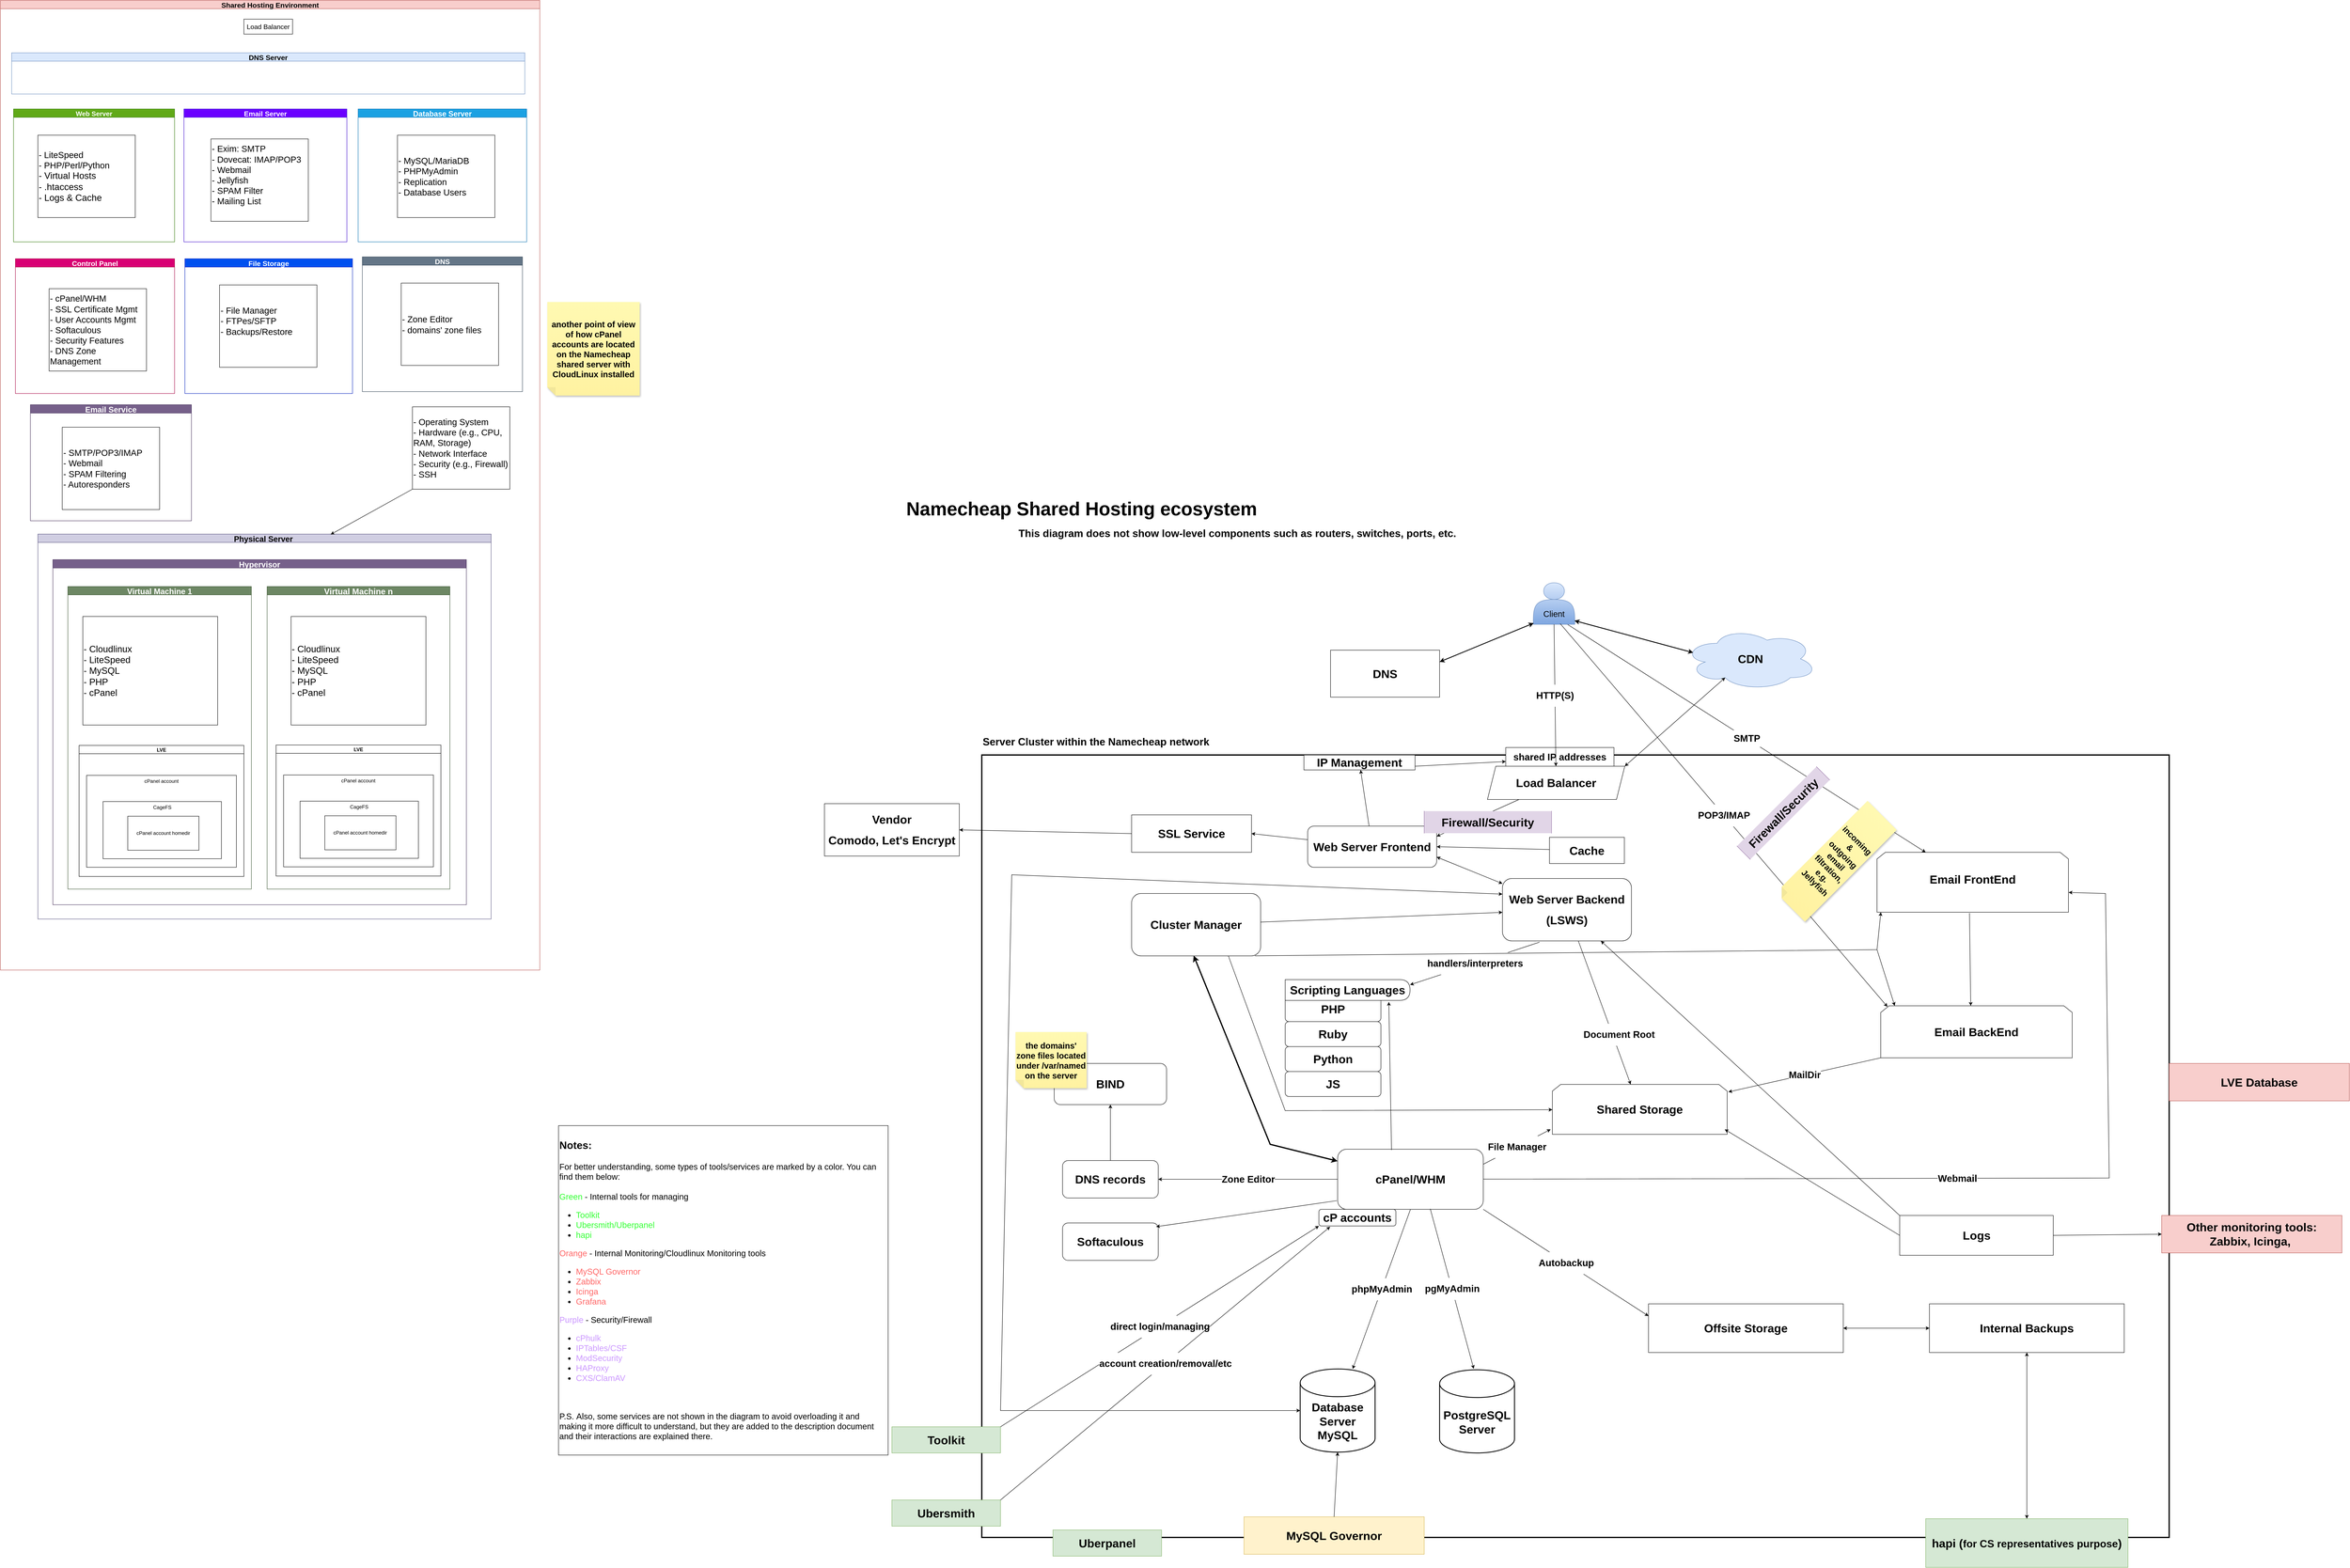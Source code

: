 <mxfile version="24.0.2" type="github">
  <diagram name="Сторінка-1" id="JBVzFRQ2h01Lmt6hYBio">
    <mxGraphModel dx="8737" dy="5428" grid="1" gridSize="9" guides="1" tooltips="1" connect="1" arrows="1" fold="1" page="1" pageScale="1" pageWidth="4681" pageHeight="3300" math="0" shadow="0">
      <root>
        <mxCell id="0" />
        <mxCell id="1" parent="0" />
        <mxCell id="LjlLfSioQCf3G9Kibpo--134" value="" style="rounded=0;whiteSpace=wrap;html=1;strokeWidth=3;fillColor=none;" parent="1" vertex="1">
          <mxGeometry x="1260" y="1287" width="2853" height="1881" as="geometry" />
        </mxCell>
        <mxCell id="1TN6-DLuh8O1wj-qCaVU-1" value="&lt;h3 style=&quot;font-size: 25.04px;&quot;&gt;Notes:&lt;/h3&gt;&lt;div&gt;&lt;div style=&quot;border-color: var(--border-color); font-size: 20px;&quot;&gt;For better understanding, some types of tools/services are marked by a color. You can find them below:&lt;br&gt;&lt;br&gt;&lt;/div&gt;&lt;/div&gt;&lt;div style=&quot;font-size: 20px;&quot;&gt;&lt;font style=&quot;background-color: initial;&quot; color=&quot;#33ff33&quot;&gt;Green&lt;/font&gt;&lt;span style=&quot;background-color: initial;&quot;&gt; - Internal tools for managing&lt;/span&gt;&lt;/div&gt;&lt;div style=&quot;border-color: var(--border-color); font-size: 20px;&quot;&gt;&lt;ul style=&quot;border-color: var(--border-color);&quot;&gt;&lt;li&gt;&lt;font color=&quot;#33ff33&quot;&gt;Toolkit&lt;/font&gt;&lt;/li&gt;&lt;li&gt;&lt;font color=&quot;#33ff33&quot;&gt;Ubersmith/Uberpanel&lt;/font&gt;&lt;/li&gt;&lt;li&gt;&lt;font color=&quot;#33ff33&quot;&gt;hapi&amp;nbsp; &amp;nbsp;&amp;nbsp;&lt;/font&gt;&lt;/li&gt;&lt;/ul&gt;&lt;/div&gt;&lt;div style=&quot;font-size: 20px;&quot;&gt;&lt;font color=&quot;#ff6666&quot;&gt;Orange&lt;/font&gt; - Internal Monitoring/Cloudlinux Monitoring tools&lt;/div&gt;&lt;ul style=&quot;border-color: var(--border-color); font-size: 20px;&quot;&gt;&lt;li style=&quot;border-color: var(--border-color);&quot;&gt;&lt;font color=&quot;#ff6666&quot; style=&quot;border-color: var(--border-color);&quot;&gt;MySQL Governor&lt;/font&gt;&lt;/li&gt;&lt;li style=&quot;border-color: var(--border-color);&quot;&gt;&lt;font color=&quot;#ff6666&quot; style=&quot;border-color: var(--border-color);&quot;&gt;Zabbix&lt;/font&gt;&lt;/li&gt;&lt;li style=&quot;border-color: var(--border-color);&quot;&gt;&lt;font color=&quot;#ff6666&quot; style=&quot;border-color: var(--border-color);&quot;&gt;Icinga&lt;/font&gt;&lt;/li&gt;&lt;li style=&quot;border-color: var(--border-color);&quot;&gt;&lt;font color=&quot;#ff6666&quot; style=&quot;border-color: var(--border-color);&quot;&gt;Grafana&lt;/font&gt;&lt;/li&gt;&lt;/ul&gt;&lt;div style=&quot;font-size: 20px;&quot;&gt;&lt;font color=&quot;#cc99ff&quot;&gt;Purple&lt;/font&gt; - Security/Firewall&lt;/div&gt;&lt;div style=&quot;font-size: 20px;&quot;&gt;&lt;ul style=&quot;font-size: 20px;&quot;&gt;&lt;li&gt;&lt;font color=&quot;#cc99ff&quot;&gt;cPhulk&lt;/font&gt;&lt;/li&gt;&lt;li&gt;&lt;font color=&quot;#cc99ff&quot;&gt;IPTables/CSF&lt;/font&gt;&lt;/li&gt;&lt;li&gt;&lt;font color=&quot;#cc99ff&quot;&gt;ModSecurity&lt;/font&gt;&lt;/li&gt;&lt;li&gt;&lt;font color=&quot;#cc99ff&quot;&gt;HAProxy&lt;/font&gt;&lt;/li&gt;&lt;li&gt;&lt;font color=&quot;#cc99ff&quot;&gt;CXS/ClamAV&lt;/font&gt;&lt;/li&gt;&lt;/ul&gt;&lt;div style=&quot;&quot;&gt;&lt;br&gt;&lt;/div&gt;&lt;div style=&quot;&quot;&gt;&lt;br&gt;&lt;/div&gt;&lt;div style=&quot;&quot;&gt;P.S.&amp;nbsp;&lt;span style=&quot;background-color: initial; font-size: 20px;&quot;&gt;Also, some services are not shown in the diagram to avoid overloading it and making it more difficult to understand, but they are added to the description document and their interactions are explained there.&lt;/span&gt;&lt;/div&gt;&lt;/div&gt;" style="whiteSpace=wrap;html=1;aspect=fixed;align=left;horizontal=1;verticalAlign=top;" parent="1" vertex="1">
          <mxGeometry x="243" y="2178" width="792" height="792" as="geometry" />
        </mxCell>
        <mxCell id="1TN6-DLuh8O1wj-qCaVU-2" value="&lt;h1&gt;&lt;font style=&quot;font-size: 28px;&quot;&gt;cPanel/WHM&lt;/font&gt;&lt;/h1&gt;" style="rounded=1;whiteSpace=wrap;html=1;align=center;" parent="1" vertex="1">
          <mxGeometry x="2115" y="2234.75" width="350" height="144.5" as="geometry" />
        </mxCell>
        <mxCell id="1TN6-DLuh8O1wj-qCaVU-3" value="&lt;h1&gt;&lt;font style=&quot;font-size: 28px;&quot;&gt;Softaculous&lt;/font&gt;&lt;/h1&gt;" style="rounded=1;whiteSpace=wrap;html=1;align=center;" parent="1" vertex="1">
          <mxGeometry x="1454" y="2412" width="230" height="90" as="geometry" />
        </mxCell>
        <mxCell id="1TN6-DLuh8O1wj-qCaVU-5" value="&lt;h1&gt;&lt;font style=&quot;font-size: 28px;&quot;&gt;Load Balancer&lt;/font&gt;&lt;/h1&gt;" style="shape=parallelogram;perimeter=parallelogramPerimeter;whiteSpace=wrap;html=1;fixedSize=1;" parent="1" vertex="1">
          <mxGeometry x="2475" y="1314" width="330" height="80" as="geometry" />
        </mxCell>
        <mxCell id="1TN6-DLuh8O1wj-qCaVU-7" value="&lt;h1 style=&quot;font-size: 28px;&quot;&gt;&lt;br&gt;&lt;/h1&gt;&lt;h1 style=&quot;font-size: 28px;&quot;&gt;Database Server&lt;br&gt;MySQL&lt;/h1&gt;" style="strokeWidth=2;html=1;shape=mxgraph.flowchart.database;whiteSpace=wrap;" parent="1" vertex="1">
          <mxGeometry x="2025" y="2763" width="180" height="200" as="geometry" />
        </mxCell>
        <mxCell id="1TN6-DLuh8O1wj-qCaVU-14" value="&lt;font style=&quot;font-size: 20px;&quot;&gt;&lt;br&gt;&lt;br&gt;Client&lt;/font&gt;" style="shape=actor;whiteSpace=wrap;html=1;fillColor=#dae8fc;strokeColor=#6c8ebf;gradientColor=#7ea6e0;" parent="1" vertex="1">
          <mxGeometry x="2585" y="873" width="100" height="100" as="geometry" />
        </mxCell>
        <mxCell id="1TN6-DLuh8O1wj-qCaVU-15" value="&lt;h1&gt;&lt;font style=&quot;font-size: 28px;&quot;&gt;Shared Storage&lt;/font&gt;&lt;/h1&gt;" style="shape=loopLimit;whiteSpace=wrap;html=1;" parent="1" vertex="1">
          <mxGeometry x="2631" y="2079" width="420" height="120" as="geometry" />
        </mxCell>
        <mxCell id="1TN6-DLuh8O1wj-qCaVU-16" value="&lt;h1 style=&quot;font-size: 28px;&quot;&gt;CDN&lt;/h1&gt;" style="ellipse;shape=cloud;whiteSpace=wrap;html=1;fillColor=#dae8fc;strokeColor=#6c8ebf;" parent="1" vertex="1">
          <mxGeometry x="2947" y="981" width="320" height="150" as="geometry" />
        </mxCell>
        <UserObject label="&lt;h2 style=&quot;font-size: 23px;&quot;&gt;shared IP addresses&lt;/h2&gt;" treeRoot="1" id="1TN6-DLuh8O1wj-qCaVU-17">
          <mxCell style="whiteSpace=wrap;html=1;align=center;treeFolding=1;treeMoving=1;newEdgeStyle={&quot;edgeStyle&quot;:&quot;elbowEdgeStyle&quot;,&quot;startArrow&quot;:&quot;none&quot;,&quot;endArrow&quot;:&quot;none&quot;};" parent="1" vertex="1">
            <mxGeometry x="2519" y="1269" width="260" height="45" as="geometry" />
          </mxCell>
        </UserObject>
        <mxCell id="1TN6-DLuh8O1wj-qCaVU-20" value="&lt;h1&gt;&lt;font style=&quot;font-size: 45px;&quot;&gt;Namecheap Shared Hosting ecosystem&lt;/font&gt;&lt;/h1&gt;" style="text;html=1;strokeColor=none;fillColor=none;align=center;verticalAlign=middle;whiteSpace=wrap;rounded=0;" parent="1" vertex="1">
          <mxGeometry x="990" y="630" width="1020" height="130" as="geometry" />
        </mxCell>
        <mxCell id="1TN6-DLuh8O1wj-qCaVU-21" style="edgeStyle=elbowEdgeStyle;rounded=0;orthogonalLoop=1;jettySize=auto;html=1;startArrow=none;endArrow=none;exitX=0.75;exitY=1;exitDx=0;exitDy=0;" parent="1" source="1TN6-DLuh8O1wj-qCaVU-17" target="1TN6-DLuh8O1wj-qCaVU-17" edge="1">
          <mxGeometry relative="1" as="geometry" />
        </mxCell>
        <mxCell id="1TN6-DLuh8O1wj-qCaVU-23" value="&lt;h1&gt;&lt;font style=&quot;font-size: 28px;&quot;&gt;Web Server Backend&lt;/font&gt;&lt;/h1&gt;&lt;h1&gt;&lt;font style=&quot;font-size: 28px;&quot;&gt;(LSWS)&lt;/font&gt;&lt;/h1&gt;" style="rounded=1;whiteSpace=wrap;html=1;align=center;" parent="1" vertex="1">
          <mxGeometry x="2511" y="1584" width="310" height="150" as="geometry" />
        </mxCell>
        <mxCell id="1TN6-DLuh8O1wj-qCaVU-24" value="&lt;h1&gt;&lt;span style=&quot;font-size: 28px;&quot;&gt;PHP&lt;/span&gt;&lt;/h1&gt;" style="rounded=1;whiteSpace=wrap;html=1;align=center;" parent="1" vertex="1">
          <mxGeometry x="1989" y="1868" width="230" height="60" as="geometry" />
        </mxCell>
        <mxCell id="1TN6-DLuh8O1wj-qCaVU-25" value="&lt;h1 style=&quot;font-size: 28px;&quot;&gt;Email BackEnd&lt;/h1&gt;" style="shape=loopLimit;whiteSpace=wrap;html=1;" parent="1" vertex="1">
          <mxGeometry x="3420" y="1890" width="460" height="125" as="geometry" />
        </mxCell>
        <mxCell id="1TN6-DLuh8O1wj-qCaVU-26" value="&lt;h1 style=&quot;font-size: 28px;&quot;&gt;Email FrontEnd&lt;/h1&gt;&lt;div&gt;&lt;br&gt;&lt;/div&gt;" style="shape=loopLimit;whiteSpace=wrap;html=1;" parent="1" vertex="1">
          <mxGeometry x="3411" y="1521" width="460" height="144" as="geometry" />
        </mxCell>
        <mxCell id="1TN6-DLuh8O1wj-qCaVU-41" value="&lt;h1&gt;&lt;font style=&quot;font-size: 28px;&quot;&gt;DNS records&lt;/font&gt;&lt;/h1&gt;" style="rounded=1;whiteSpace=wrap;html=1;align=center;" parent="1" vertex="1">
          <mxGeometry x="1454" y="2262" width="230" height="90" as="geometry" />
        </mxCell>
        <mxCell id="1TN6-DLuh8O1wj-qCaVU-52" value="&lt;h1&gt;&lt;font style=&quot;font-size: 28px;&quot;&gt;Scripting Languages&lt;/font&gt;&lt;/h1&gt;" style="shape=delay;whiteSpace=wrap;html=1;" parent="1" vertex="1">
          <mxGeometry x="1989" y="1827" width="300" height="50" as="geometry" />
        </mxCell>
        <mxCell id="1TN6-DLuh8O1wj-qCaVU-53" value="&lt;h1&gt;&lt;span style=&quot;font-size: 28px;&quot;&gt;Ruby&lt;/span&gt;&lt;/h1&gt;" style="rounded=1;whiteSpace=wrap;html=1;align=center;" parent="1" vertex="1">
          <mxGeometry x="1989" y="1928" width="230" height="60" as="geometry" />
        </mxCell>
        <mxCell id="1TN6-DLuh8O1wj-qCaVU-54" value="&lt;h1&gt;&lt;span style=&quot;font-size: 28px;&quot;&gt;Python&lt;/span&gt;&lt;/h1&gt;" style="rounded=1;whiteSpace=wrap;html=1;align=center;" parent="1" vertex="1">
          <mxGeometry x="1989" y="1988" width="230" height="60" as="geometry" />
        </mxCell>
        <mxCell id="1TN6-DLuh8O1wj-qCaVU-55" value="&lt;h1&gt;&lt;span style=&quot;font-size: 28px;&quot;&gt;JS&lt;/span&gt;&lt;/h1&gt;" style="rounded=1;whiteSpace=wrap;html=1;align=center;" parent="1" vertex="1">
          <mxGeometry x="1989" y="2048" width="230" height="60" as="geometry" />
        </mxCell>
        <mxCell id="1TN6-DLuh8O1wj-qCaVU-56" value="&lt;h1&gt;&lt;span style=&quot;font-size: 28px;&quot;&gt;cP accounts&lt;/span&gt;&lt;/h1&gt;" style="rounded=1;whiteSpace=wrap;html=1;align=center;" parent="1" vertex="1">
          <mxGeometry x="2070" y="2379.25" width="185" height="40" as="geometry" />
        </mxCell>
        <mxCell id="1TN6-DLuh8O1wj-qCaVU-57" value="&lt;h1 style=&quot;font-size: 28px;&quot;&gt;&lt;br&gt;&lt;/h1&gt;&lt;h1 style=&quot;font-size: 28px;&quot;&gt;PostgreSQL Server&lt;/h1&gt;" style="strokeWidth=2;html=1;shape=mxgraph.flowchart.database;whiteSpace=wrap;" parent="1" vertex="1">
          <mxGeometry x="2360" y="2765" width="180" height="200" as="geometry" />
        </mxCell>
        <mxCell id="LjlLfSioQCf3G9Kibpo--17" value="&lt;h1&gt;&lt;font style=&quot;font-size: 28px;&quot;&gt;DNS&lt;/font&gt;&lt;/h1&gt;" style="rounded=0;whiteSpace=wrap;html=1;" parent="1" vertex="1">
          <mxGeometry x="2098" y="1035" width="262" height="113" as="geometry" />
        </mxCell>
        <mxCell id="LjlLfSioQCf3G9Kibpo--19" value="" style="endArrow=classic;startArrow=classic;html=1;rounded=0;entryX=0.01;entryY=0.97;entryDx=0;entryDy=0;entryPerimeter=0;exitX=1;exitY=0.25;exitDx=0;exitDy=0;strokeWidth=2;" parent="1" source="LjlLfSioQCf3G9Kibpo--17" target="1TN6-DLuh8O1wj-qCaVU-14" edge="1">
          <mxGeometry width="50" height="50" relative="1" as="geometry">
            <mxPoint x="2889" y="1553" as="sourcePoint" />
            <mxPoint x="2939" y="1503" as="targetPoint" />
          </mxGeometry>
        </mxCell>
        <mxCell id="LjlLfSioQCf3G9Kibpo--20" value="" style="endArrow=classic;startArrow=classic;html=1;rounded=0;entryX=0.99;entryY=0.91;entryDx=0;entryDy=0;entryPerimeter=0;exitX=0.07;exitY=0.4;exitDx=0;exitDy=0;exitPerimeter=0;strokeWidth=2;" parent="1" source="1TN6-DLuh8O1wj-qCaVU-16" target="1TN6-DLuh8O1wj-qCaVU-14" edge="1">
          <mxGeometry width="50" height="50" relative="1" as="geometry">
            <mxPoint x="2889" y="1553" as="sourcePoint" />
            <mxPoint x="2939" y="1503" as="targetPoint" />
          </mxGeometry>
        </mxCell>
        <mxCell id="LjlLfSioQCf3G9Kibpo--22" value="" style="endArrow=classic;startArrow=classic;html=1;rounded=0;exitX=1;exitY=0;exitDx=0;exitDy=0;entryX=0.31;entryY=0.8;entryDx=0;entryDy=0;entryPerimeter=0;" parent="1" source="1TN6-DLuh8O1wj-qCaVU-5" target="1TN6-DLuh8O1wj-qCaVU-16" edge="1">
          <mxGeometry width="50" height="50" relative="1" as="geometry">
            <mxPoint x="2889" y="1553" as="sourcePoint" />
            <mxPoint x="2939" y="1503" as="targetPoint" />
          </mxGeometry>
        </mxCell>
        <mxCell id="LjlLfSioQCf3G9Kibpo--23" value="&lt;h2&gt;&lt;font style=&quot;font-size: 25px;&quot;&gt;This diagram does not show low-level components such as routers, switches, ports, etc.&lt;/font&gt;&lt;/h2&gt;" style="text;html=1;strokeColor=none;fillColor=none;align=center;verticalAlign=middle;whiteSpace=wrap;rounded=0;" parent="1" vertex="1">
          <mxGeometry x="1336" y="738" width="1076" height="30" as="geometry" />
        </mxCell>
        <mxCell id="LjlLfSioQCf3G9Kibpo--24" value="&lt;h1&gt;&lt;font style=&quot;font-size: 28px;&quot;&gt;Offsite Storage&lt;/font&gt;&lt;/h1&gt;" style="rounded=0;whiteSpace=wrap;html=1;" parent="1" vertex="1">
          <mxGeometry x="2862" y="2606.5" width="468" height="117" as="geometry" />
        </mxCell>
        <mxCell id="LjlLfSioQCf3G9Kibpo--28" value="" style="endArrow=classic;html=1;rounded=0;exitX=0.5;exitY=1;exitDx=0;exitDy=0;" parent="1" source="1TN6-DLuh8O1wj-qCaVU-2" target="1TN6-DLuh8O1wj-qCaVU-7" edge="1">
          <mxGeometry relative="1" as="geometry">
            <mxPoint x="2385" y="2313" as="sourcePoint" />
            <mxPoint x="2485" y="2313" as="targetPoint" />
          </mxGeometry>
        </mxCell>
        <mxCell id="LjlLfSioQCf3G9Kibpo--29" value="&lt;h3&gt;&lt;font style=&quot;font-size: 23px;&quot;&gt;phpMyAdmin&lt;/font&gt;&lt;/h3&gt;" style="edgeLabel;resizable=0;html=1;align=center;verticalAlign=middle;" parent="LjlLfSioQCf3G9Kibpo--28" connectable="0" vertex="1">
          <mxGeometry relative="1" as="geometry" />
        </mxCell>
        <mxCell id="LjlLfSioQCf3G9Kibpo--35" value="" style="endArrow=classic;html=1;rounded=0;exitX=0.636;exitY=0.992;exitDx=0;exitDy=0;entryX=0.456;entryY=-0.012;entryDx=0;entryDy=0;entryPerimeter=0;exitPerimeter=0;" parent="1" source="1TN6-DLuh8O1wj-qCaVU-2" target="1TN6-DLuh8O1wj-qCaVU-57" edge="1">
          <mxGeometry relative="1" as="geometry">
            <mxPoint x="2353" y="2224" as="sourcePoint" />
            <mxPoint x="2203" y="2574" as="targetPoint" />
          </mxGeometry>
        </mxCell>
        <mxCell id="LjlLfSioQCf3G9Kibpo--36" value="&lt;h3&gt;&lt;font style=&quot;font-size: 23px;&quot;&gt;pgMyAdmin&lt;/font&gt;&lt;/h3&gt;" style="edgeLabel;resizable=0;html=1;align=center;verticalAlign=middle;" parent="LjlLfSioQCf3G9Kibpo--35" connectable="0" vertex="1">
          <mxGeometry relative="1" as="geometry" />
        </mxCell>
        <mxCell id="LjlLfSioQCf3G9Kibpo--37" value="" style="endArrow=classic;html=1;rounded=0;exitX=1;exitY=0.25;exitDx=0;exitDy=0;entryX=-0.01;entryY=0.9;entryDx=0;entryDy=0;entryPerimeter=0;" parent="1" source="1TN6-DLuh8O1wj-qCaVU-2" target="1TN6-DLuh8O1wj-qCaVU-15" edge="1">
          <mxGeometry relative="1" as="geometry">
            <mxPoint x="2401" y="2222" as="sourcePoint" />
            <mxPoint x="2440" y="2680" as="targetPoint" />
          </mxGeometry>
        </mxCell>
        <mxCell id="LjlLfSioQCf3G9Kibpo--38" value="&lt;h3&gt;&lt;font style=&quot;font-size: 23px;&quot;&gt;File Manager&lt;/font&gt;&lt;/h3&gt;" style="edgeLabel;resizable=0;html=1;align=center;verticalAlign=middle;" parent="LjlLfSioQCf3G9Kibpo--37" connectable="0" vertex="1">
          <mxGeometry relative="1" as="geometry" />
        </mxCell>
        <mxCell id="LjlLfSioQCf3G9Kibpo--39" value="" style="endArrow=classic;html=1;rounded=0;" parent="1" source="1TN6-DLuh8O1wj-qCaVU-23" target="1TN6-DLuh8O1wj-qCaVU-15" edge="1">
          <mxGeometry relative="1" as="geometry">
            <mxPoint x="2511" y="2214" as="sourcePoint" />
            <mxPoint x="2665" y="2438" as="targetPoint" />
            <Array as="points" />
          </mxGeometry>
        </mxCell>
        <mxCell id="LjlLfSioQCf3G9Kibpo--40" value="&lt;h3&gt;&lt;font style=&quot;font-size: 23px;&quot;&gt;Document Root&lt;/font&gt;&lt;/h3&gt;" style="edgeLabel;resizable=0;html=1;align=center;verticalAlign=middle;" parent="LjlLfSioQCf3G9Kibpo--39" connectable="0" vertex="1">
          <mxGeometry relative="1" as="geometry">
            <mxPoint x="35" y="52" as="offset" />
          </mxGeometry>
        </mxCell>
        <mxCell id="LjlLfSioQCf3G9Kibpo--41" value="" style="endArrow=classic;html=1;rounded=0;exitX=0;exitY=1;exitDx=0;exitDy=0;entryX=1.007;entryY=0.15;entryDx=0;entryDy=0;entryPerimeter=0;" parent="1" source="1TN6-DLuh8O1wj-qCaVU-25" target="1TN6-DLuh8O1wj-qCaVU-15" edge="1">
          <mxGeometry relative="1" as="geometry">
            <mxPoint x="2619" y="1782" as="sourcePoint" />
            <mxPoint x="2851" y="2389" as="targetPoint" />
          </mxGeometry>
        </mxCell>
        <mxCell id="LjlLfSioQCf3G9Kibpo--42" value="&lt;h3&gt;&lt;font style=&quot;font-size: 23px;&quot;&gt;MailDir&lt;/font&gt;&lt;/h3&gt;" style="edgeLabel;resizable=0;html=1;align=center;verticalAlign=middle;" parent="LjlLfSioQCf3G9Kibpo--41" connectable="0" vertex="1">
          <mxGeometry relative="1" as="geometry" />
        </mxCell>
        <mxCell id="LjlLfSioQCf3G9Kibpo--44" value="&lt;h1&gt;&lt;span style=&quot;font-size: 28px;&quot;&gt;BIND&lt;/span&gt;&lt;/h1&gt;" style="rounded=1;whiteSpace=wrap;html=1;align=center;" parent="1" vertex="1">
          <mxGeometry x="1434" y="2028.5" width="270" height="99" as="geometry" />
        </mxCell>
        <mxCell id="LjlLfSioQCf3G9Kibpo--47" value="" style="endArrow=classic;html=1;rounded=0;exitX=0.5;exitY=1;exitDx=0;exitDy=0;" parent="1" source="1TN6-DLuh8O1wj-qCaVU-14" target="1TN6-DLuh8O1wj-qCaVU-5" edge="1">
          <mxGeometry relative="1" as="geometry">
            <mxPoint x="2667" y="1779" as="sourcePoint" />
            <mxPoint x="2855" y="2389" as="targetPoint" />
          </mxGeometry>
        </mxCell>
        <mxCell id="LjlLfSioQCf3G9Kibpo--48" value="&lt;h3&gt;&lt;font style=&quot;font-size: 23px;&quot;&gt;HTTP(S)&lt;/font&gt;&lt;/h3&gt;" style="edgeLabel;resizable=0;html=1;align=center;verticalAlign=middle;" parent="LjlLfSioQCf3G9Kibpo--47" connectable="0" vertex="1">
          <mxGeometry relative="1" as="geometry" />
        </mxCell>
        <mxCell id="LjlLfSioQCf3G9Kibpo--49" value="" style="endArrow=classic;html=1;rounded=0;exitX=0.83;exitY=1.005;exitDx=0;exitDy=0;exitPerimeter=0;" parent="1" source="1TN6-DLuh8O1wj-qCaVU-14" target="1TN6-DLuh8O1wj-qCaVU-26" edge="1">
          <mxGeometry relative="1" as="geometry">
            <mxPoint x="2644" y="982" as="sourcePoint" />
            <mxPoint x="2648" y="1323" as="targetPoint" />
          </mxGeometry>
        </mxCell>
        <mxCell id="LjlLfSioQCf3G9Kibpo--50" value="&lt;h3&gt;&lt;font style=&quot;font-size: 23px;&quot;&gt;SMTP&lt;/font&gt;&lt;/h3&gt;" style="edgeLabel;resizable=0;html=1;align=center;verticalAlign=middle;" parent="LjlLfSioQCf3G9Kibpo--49" connectable="0" vertex="1">
          <mxGeometry relative="1" as="geometry" />
        </mxCell>
        <mxCell id="LjlLfSioQCf3G9Kibpo--55" value="" style="endArrow=classic;html=1;rounded=0;exitX=0.65;exitY=0.984;exitDx=0;exitDy=0;entryX=0.035;entryY=0.018;entryDx=0;entryDy=0;entryPerimeter=0;exitPerimeter=0;" parent="1" source="1TN6-DLuh8O1wj-qCaVU-14" target="1TN6-DLuh8O1wj-qCaVU-25" edge="1">
          <mxGeometry relative="1" as="geometry">
            <mxPoint x="2653" y="991" as="sourcePoint" />
            <mxPoint x="3510" y="1512" as="targetPoint" />
          </mxGeometry>
        </mxCell>
        <mxCell id="LjlLfSioQCf3G9Kibpo--56" value="&lt;h3&gt;&lt;font style=&quot;font-size: 23px;&quot;&gt;POP3/IMAP&lt;/font&gt;&lt;/h3&gt;" style="edgeLabel;resizable=0;html=1;align=center;verticalAlign=middle;" parent="LjlLfSioQCf3G9Kibpo--55" connectable="0" vertex="1">
          <mxGeometry relative="1" as="geometry" />
        </mxCell>
        <mxCell id="LjlLfSioQCf3G9Kibpo--59" value="" style="endArrow=classic;html=1;rounded=0;entryX=1;entryY=0.25;entryDx=0;entryDy=0;exitX=0.287;exitY=1.02;exitDx=0;exitDy=0;exitPerimeter=0;" parent="1" source="1TN6-DLuh8O1wj-qCaVU-23" target="1TN6-DLuh8O1wj-qCaVU-52" edge="1">
          <mxGeometry relative="1" as="geometry">
            <mxPoint x="1908" y="2232" as="sourcePoint" />
            <mxPoint x="2212" y="2583" as="targetPoint" />
          </mxGeometry>
        </mxCell>
        <mxCell id="LjlLfSioQCf3G9Kibpo--60" value="&lt;h3&gt;&lt;font style=&quot;font-size: 23px;&quot;&gt;handlers/interpreters&lt;/font&gt;&lt;/h3&gt;" style="edgeLabel;resizable=0;html=1;align=center;verticalAlign=middle;" parent="LjlLfSioQCf3G9Kibpo--59" connectable="0" vertex="1">
          <mxGeometry relative="1" as="geometry" />
        </mxCell>
        <mxCell id="LjlLfSioQCf3G9Kibpo--62" value="&lt;h1&gt;&lt;font style=&quot;font-size: 28px;&quot;&gt;Internal Backups&lt;/font&gt;&lt;/h1&gt;" style="rounded=0;whiteSpace=wrap;html=1;" parent="1" vertex="1">
          <mxGeometry x="3537" y="2606.5" width="468" height="117" as="geometry" />
        </mxCell>
        <mxCell id="LjlLfSioQCf3G9Kibpo--63" value="" style="endArrow=classic;html=1;rounded=0;entryX=0;entryY=0.25;entryDx=0;entryDy=0;exitX=1;exitY=1;exitDx=0;exitDy=0;" parent="1" source="1TN6-DLuh8O1wj-qCaVU-2" target="LjlLfSioQCf3G9Kibpo--24" edge="1">
          <mxGeometry relative="1" as="geometry">
            <mxPoint x="2401" y="2222" as="sourcePoint" />
            <mxPoint x="2440" y="2680" as="targetPoint" />
          </mxGeometry>
        </mxCell>
        <mxCell id="LjlLfSioQCf3G9Kibpo--64" value="&lt;h3&gt;&lt;font style=&quot;font-size: 23px;&quot;&gt;Autobackup&lt;/font&gt;&lt;/h3&gt;" style="edgeLabel;resizable=0;html=1;align=center;verticalAlign=middle;" parent="LjlLfSioQCf3G9Kibpo--63" connectable="0" vertex="1">
          <mxGeometry relative="1" as="geometry" />
        </mxCell>
        <mxCell id="LjlLfSioQCf3G9Kibpo--65" value="" style="endArrow=classic;startArrow=classic;html=1;rounded=0;entryX=0;entryY=0.5;entryDx=0;entryDy=0;exitX=1;exitY=0.5;exitDx=0;exitDy=0;" parent="1" source="LjlLfSioQCf3G9Kibpo--24" target="LjlLfSioQCf3G9Kibpo--62" edge="1">
          <mxGeometry width="50" height="50" relative="1" as="geometry">
            <mxPoint x="2871" y="2174" as="sourcePoint" />
            <mxPoint x="2921" y="2124" as="targetPoint" />
          </mxGeometry>
        </mxCell>
        <mxCell id="LjlLfSioQCf3G9Kibpo--67" value="&lt;h1&gt;&lt;font style=&quot;font-size: 28px;&quot;&gt;hapi (&lt;/font&gt;&lt;font style=&quot;font-size: 25px;&quot;&gt;for CS representatives purpose&lt;/font&gt;&lt;font style=&quot;font-size: 28px;&quot;&gt;)&lt;/font&gt;&lt;/h1&gt;" style="rounded=0;whiteSpace=wrap;html=1;fillColor=#d5e8d4;strokeColor=#82b366;" parent="1" vertex="1">
          <mxGeometry x="3528" y="3123" width="486" height="117" as="geometry" />
        </mxCell>
        <mxCell id="LjlLfSioQCf3G9Kibpo--68" value="" style="endArrow=classic;html=1;rounded=0;exitX=-0.006;exitY=0.856;exitDx=0;exitDy=0;entryX=0.978;entryY=0.1;entryDx=0;entryDy=0;exitPerimeter=0;entryPerimeter=0;" parent="1" source="1TN6-DLuh8O1wj-qCaVU-2" target="1TN6-DLuh8O1wj-qCaVU-3" edge="1">
          <mxGeometry width="50" height="50" relative="1" as="geometry">
            <mxPoint x="2511" y="2291" as="sourcePoint" />
            <mxPoint x="2561" y="2241" as="targetPoint" />
          </mxGeometry>
        </mxCell>
        <mxCell id="LjlLfSioQCf3G9Kibpo--70" value="" style="endArrow=classic;startArrow=classic;html=1;rounded=0;strokeWidth=3;entryX=0.481;entryY=0.995;entryDx=0;entryDy=0;entryPerimeter=0;" parent="1" source="1TN6-DLuh8O1wj-qCaVU-2" target="LjlLfSioQCf3G9Kibpo--152" edge="1">
          <mxGeometry width="50" height="50" relative="1" as="geometry">
            <mxPoint x="2196" y="2273" as="sourcePoint" />
            <mxPoint x="1800" y="1800" as="targetPoint" />
            <Array as="points">
              <mxPoint x="1953" y="2223" />
            </Array>
          </mxGeometry>
        </mxCell>
        <mxCell id="LjlLfSioQCf3G9Kibpo--71" value="" style="endArrow=classic;html=1;rounded=0;" parent="1" source="LjlLfSioQCf3G9Kibpo--152" target="1TN6-DLuh8O1wj-qCaVU-23" edge="1">
          <mxGeometry width="50" height="50" relative="1" as="geometry">
            <mxPoint x="1938.665" y="1718.25" as="sourcePoint" />
            <mxPoint x="2502" y="1701" as="targetPoint" />
          </mxGeometry>
        </mxCell>
        <mxCell id="LjlLfSioQCf3G9Kibpo--74" value="" style="endArrow=classic;html=1;rounded=0;exitX=0.75;exitY=1;exitDx=0;exitDy=0;" parent="1" source="LjlLfSioQCf3G9Kibpo--152" target="1TN6-DLuh8O1wj-qCaVU-15" edge="1">
          <mxGeometry width="50" height="50" relative="1" as="geometry">
            <mxPoint x="1878" y="1790" as="sourcePoint" />
            <mxPoint x="2255" y="2052" as="targetPoint" />
            <Array as="points">
              <mxPoint x="1989" y="2142" />
            </Array>
          </mxGeometry>
        </mxCell>
        <mxCell id="LjlLfSioQCf3G9Kibpo--75" value="" style="endArrow=classic;html=1;rounded=0;exitX=0.956;exitY=0.999;exitDx=0;exitDy=0;entryX=0.02;entryY=1;entryDx=0;entryDy=0;entryPerimeter=0;exitPerimeter=0;" parent="1" source="LjlLfSioQCf3G9Kibpo--152" target="1TN6-DLuh8O1wj-qCaVU-26" edge="1">
          <mxGeometry width="50" height="50" relative="1" as="geometry">
            <mxPoint x="1905.724" y="1763.821" as="sourcePoint" />
            <mxPoint x="3420" y="1656" as="targetPoint" />
            <Array as="points">
              <mxPoint x="3411" y="1755" />
            </Array>
          </mxGeometry>
        </mxCell>
        <mxCell id="LjlLfSioQCf3G9Kibpo--76" value="" style="endArrow=classic;startArrow=classic;html=1;rounded=0;exitX=0.5;exitY=0;exitDx=0;exitDy=0;" parent="1" source="LjlLfSioQCf3G9Kibpo--67" target="LjlLfSioQCf3G9Kibpo--62" edge="1">
          <mxGeometry width="50" height="50" relative="1" as="geometry">
            <mxPoint x="3339" y="2674" as="sourcePoint" />
            <mxPoint x="3546" y="2674" as="targetPoint" />
          </mxGeometry>
        </mxCell>
        <mxCell id="LjlLfSioQCf3G9Kibpo--77" value="&lt;h1&gt;&lt;font style=&quot;font-size: 28px;&quot;&gt;MySQL Governor&lt;/font&gt;&lt;/h1&gt;" style="rounded=0;whiteSpace=wrap;html=1;fillColor=#fff2cc;strokeColor=#d6b656;" parent="1" vertex="1">
          <mxGeometry x="1890" y="3118.5" width="433" height="90" as="geometry" />
        </mxCell>
        <mxCell id="LjlLfSioQCf3G9Kibpo--79" value="" style="endArrow=classic;html=1;rounded=0;exitX=0.37;exitY=0.012;exitDx=0;exitDy=0;entryX=0.83;entryY=1.073;entryDx=0;entryDy=0;entryPerimeter=0;exitPerimeter=0;" parent="1" source="1TN6-DLuh8O1wj-qCaVU-2" target="1TN6-DLuh8O1wj-qCaVU-52" edge="1">
          <mxGeometry width="50" height="50" relative="1" as="geometry">
            <mxPoint x="2691" y="2147" as="sourcePoint" />
            <mxPoint x="2529" y="2097" as="targetPoint" />
          </mxGeometry>
        </mxCell>
        <mxCell id="LjlLfSioQCf3G9Kibpo--82" value="" style="endArrow=classic;html=1;rounded=0;entryX=1.001;entryY=0.67;entryDx=0;entryDy=0;entryPerimeter=0;" parent="1" source="1TN6-DLuh8O1wj-qCaVU-2" target="1TN6-DLuh8O1wj-qCaVU-26" edge="1">
          <mxGeometry relative="1" as="geometry">
            <mxPoint x="2474" y="2316" as="sourcePoint" />
            <mxPoint x="3942" y="1629" as="targetPoint" />
            <Array as="points">
              <mxPoint x="3969" y="2304" />
              <mxPoint x="3960" y="1620" />
            </Array>
          </mxGeometry>
        </mxCell>
        <mxCell id="LjlLfSioQCf3G9Kibpo--83" value="&lt;h3&gt;&lt;font style=&quot;font-size: 23px;&quot;&gt;Webmail&lt;/font&gt;&lt;/h3&gt;" style="edgeLabel;resizable=0;html=1;align=center;verticalAlign=middle;" parent="LjlLfSioQCf3G9Kibpo--82" connectable="0" vertex="1">
          <mxGeometry relative="1" as="geometry" />
        </mxCell>
        <mxCell id="LjlLfSioQCf3G9Kibpo--84" value="&lt;h1&gt;&lt;font style=&quot;font-size: 28px;&quot;&gt;LVE Database&lt;/font&gt;&lt;/h1&gt;" style="rounded=0;whiteSpace=wrap;html=1;fillColor=#f8cecc;strokeColor=#b85450;" parent="1" vertex="1">
          <mxGeometry x="4113" y="2028.5" width="433" height="90" as="geometry" />
        </mxCell>
        <mxCell id="LjlLfSioQCf3G9Kibpo--93" value="" style="endArrow=classic;html=1;rounded=0;entryX=1;entryY=0.25;entryDx=0;entryDy=0;" parent="1" source="1TN6-DLuh8O1wj-qCaVU-5" target="LjlLfSioQCf3G9Kibpo--218" edge="1">
          <mxGeometry width="50" height="50" relative="1" as="geometry">
            <mxPoint x="2790" y="1751" as="sourcePoint" />
            <mxPoint x="2840" y="1701" as="targetPoint" />
          </mxGeometry>
        </mxCell>
        <mxCell id="LjlLfSioQCf3G9Kibpo--104" value="" style="endArrow=classic;html=1;rounded=0;" parent="1" source="1TN6-DLuh8O1wj-qCaVU-41" target="LjlLfSioQCf3G9Kibpo--44" edge="1">
          <mxGeometry width="50" height="50" relative="1" as="geometry">
            <mxPoint x="1800" y="2354" as="sourcePoint" />
            <mxPoint x="1850" y="2304" as="targetPoint" />
          </mxGeometry>
        </mxCell>
        <mxCell id="LjlLfSioQCf3G9Kibpo--107" value="&lt;h1&gt;&lt;span style=&quot;font-size: 28px;&quot;&gt;Toolkit&lt;/span&gt;&lt;/h1&gt;" style="rounded=0;whiteSpace=wrap;html=1;fillColor=#d5e8d4;strokeColor=#82b366;" parent="1" vertex="1">
          <mxGeometry x="1044" y="2902" width="261" height="63" as="geometry" />
        </mxCell>
        <mxCell id="LjlLfSioQCf3G9Kibpo--108" value="" style="endArrow=classic;html=1;rounded=0;exitX=1;exitY=0;exitDx=0;exitDy=0;entryX=0;entryY=1;entryDx=0;entryDy=0;" parent="1" source="LjlLfSioQCf3G9Kibpo--107" target="1TN6-DLuh8O1wj-qCaVU-56" edge="1">
          <mxGeometry relative="1" as="geometry">
            <mxPoint x="2299" y="2388" as="sourcePoint" />
            <mxPoint x="2160" y="2772" as="targetPoint" />
          </mxGeometry>
        </mxCell>
        <mxCell id="LjlLfSioQCf3G9Kibpo--109" value="&lt;h3&gt;&lt;font style=&quot;font-size: 23px;&quot;&gt;direct login/managing&lt;/font&gt;&lt;/h3&gt;" style="edgeLabel;resizable=0;html=1;align=center;verticalAlign=middle;" parent="LjlLfSioQCf3G9Kibpo--108" connectable="0" vertex="1">
          <mxGeometry relative="1" as="geometry" />
        </mxCell>
        <mxCell id="LjlLfSioQCf3G9Kibpo--110" value="&lt;h1&gt;&lt;span style=&quot;font-size: 28px;&quot;&gt;Ubersmith&lt;/span&gt;&lt;/h1&gt;" style="rounded=0;whiteSpace=wrap;html=1;fillColor=#d5e8d4;strokeColor=#82b366;" parent="1" vertex="1">
          <mxGeometry x="1044" y="3078" width="261" height="63" as="geometry" />
        </mxCell>
        <mxCell id="LjlLfSioQCf3G9Kibpo--111" value="" style="endArrow=classic;html=1;rounded=0;exitX=1;exitY=0;exitDx=0;exitDy=0;entryX=0.146;entryY=1.044;entryDx=0;entryDy=0;entryPerimeter=0;" parent="1" source="LjlLfSioQCf3G9Kibpo--110" target="1TN6-DLuh8O1wj-qCaVU-56" edge="1">
          <mxGeometry relative="1" as="geometry">
            <mxPoint x="1251" y="2911" as="sourcePoint" />
            <mxPoint x="2079" y="2428" as="targetPoint" />
          </mxGeometry>
        </mxCell>
        <mxCell id="LjlLfSioQCf3G9Kibpo--112" value="&lt;h3&gt;&lt;font style=&quot;font-size: 23px;&quot;&gt;account creation/removal/etc&lt;/font&gt;&lt;/h3&gt;" style="edgeLabel;resizable=0;html=1;align=center;verticalAlign=middle;" parent="LjlLfSioQCf3G9Kibpo--111" connectable="0" vertex="1">
          <mxGeometry relative="1" as="geometry" />
        </mxCell>
        <mxCell id="LjlLfSioQCf3G9Kibpo--114" value="" style="endArrow=classic;html=1;rounded=0;exitX=0.5;exitY=0;exitDx=0;exitDy=0;entryX=0.5;entryY=1;entryDx=0;entryDy=0;entryPerimeter=0;" parent="1" source="LjlLfSioQCf3G9Kibpo--77" target="1TN6-DLuh8O1wj-qCaVU-7" edge="1">
          <mxGeometry width="50" height="50" relative="1" as="geometry">
            <mxPoint x="2268" y="2669" as="sourcePoint" />
            <mxPoint x="2318" y="2619" as="targetPoint" />
          </mxGeometry>
        </mxCell>
        <mxCell id="LjlLfSioQCf3G9Kibpo--115" value="&lt;h1&gt;&lt;font style=&quot;font-size: 28px;&quot;&gt;Other monitoring tools:&lt;br&gt;Zabbix, Icinga,&amp;nbsp;&lt;/font&gt;&lt;/h1&gt;" style="rounded=0;whiteSpace=wrap;html=1;fillColor=#f8cecc;strokeColor=#b85450;" parent="1" vertex="1">
          <mxGeometry x="4095" y="2394" width="433" height="90" as="geometry" />
        </mxCell>
        <mxCell id="LjlLfSioQCf3G9Kibpo--117" value="&lt;h3 style=&quot;font-size: 20px;&quot;&gt;the domains&#39; zone files located under&amp;nbsp;/var/named on the server&lt;/h3&gt;" style="shape=note;whiteSpace=wrap;html=1;backgroundOutline=1;fontColor=#000000;darkOpacity=0.05;fillColor=#FFF9B2;strokeColor=none;fillStyle=solid;direction=west;gradientDirection=north;gradientColor=#FFF2A1;shadow=1;size=20;pointerEvents=1;" parent="1" vertex="1">
          <mxGeometry x="1341" y="1953" width="171" height="135" as="geometry" />
        </mxCell>
        <mxCell id="LjlLfSioQCf3G9Kibpo--118" value="" style="endArrow=classic;html=1;rounded=0;entryX=1;entryY=0.5;entryDx=0;entryDy=0;exitX=0;exitY=0.5;exitDx=0;exitDy=0;" parent="1" source="1TN6-DLuh8O1wj-qCaVU-2" target="1TN6-DLuh8O1wj-qCaVU-41" edge="1">
          <mxGeometry relative="1" as="geometry">
            <mxPoint x="2088" y="2304" as="sourcePoint" />
            <mxPoint x="2160" y="2772" as="targetPoint" />
          </mxGeometry>
        </mxCell>
        <mxCell id="LjlLfSioQCf3G9Kibpo--119" value="&lt;h3&gt;&lt;font style=&quot;font-size: 23px;&quot;&gt;Zone Editor&lt;/font&gt;&lt;/h3&gt;" style="edgeLabel;resizable=0;html=1;align=center;verticalAlign=middle;" parent="LjlLfSioQCf3G9Kibpo--118" connectable="0" vertex="1">
          <mxGeometry relative="1" as="geometry" />
        </mxCell>
        <mxCell id="LjlLfSioQCf3G9Kibpo--121" value="" style="group;fontSize=20;fillColor=none;" parent="1" vertex="1" connectable="0">
          <mxGeometry x="-1008" y="756" width="1089" height="925.36" as="geometry" />
        </mxCell>
        <mxCell id="1TN6-DLuh8O1wj-qCaVU-10" value="Hypervisor" style="swimlane;startSize=20;horizontal=1;containerType=tree;fontSize=19;fillColor=#76608a;fontColor=#ffffff;strokeColor=#432D57;" parent="LjlLfSioQCf3G9Kibpo--121" vertex="1">
          <mxGeometry x="36" y="61.36" width="993.6" height="829.64" as="geometry" />
        </mxCell>
        <mxCell id="LjlLfSioQCf3G9Kibpo--2" value="Virtual Machine 1" style="swimlane;startSize=20;horizontal=1;containerType=tree;fontSize=19;fillColor=#6d8764;fontColor=#ffffff;strokeColor=#3A5431;" parent="1TN6-DLuh8O1wj-qCaVU-10" vertex="1">
          <mxGeometry x="36" y="64.64" width="441" height="727.36" as="geometry" />
        </mxCell>
        <mxCell id="LjlLfSioQCf3G9Kibpo--171" value="&lt;font style=&quot;font-size: 22px;&quot;&gt;- Cloudlinux&lt;br&gt;- LiteSpeed&lt;br&gt;- MySQL&lt;br&gt;- PHP&lt;br&gt;- cPanel&lt;/font&gt;" style="rounded=0;whiteSpace=wrap;html=1;align=left;" parent="LjlLfSioQCf3G9Kibpo--2" vertex="1">
          <mxGeometry x="36" y="72" width="324" height="261" as="geometry" />
        </mxCell>
        <mxCell id="LjlLfSioQCf3G9Kibpo--168" value="Virtual Machine n" style="swimlane;startSize=20;horizontal=1;containerType=tree;fontSize=20;fillColor=#6d8764;fontColor=#ffffff;strokeColor=#3A5431;" parent="1TN6-DLuh8O1wj-qCaVU-10" vertex="1">
          <mxGeometry x="514.8" y="64.64" width="439.2" height="727.36" as="geometry" />
        </mxCell>
        <mxCell id="LjlLfSioQCf3G9Kibpo--198" value="&lt;font style=&quot;font-size: 22px;&quot;&gt;- Cloudlinux&lt;br&gt;- LiteSpeed&lt;br&gt;- MySQL&lt;br&gt;- PHP&lt;br&gt;- cPanel&lt;/font&gt;" style="rounded=0;whiteSpace=wrap;html=1;align=left;" parent="LjlLfSioQCf3G9Kibpo--168" vertex="1">
          <mxGeometry x="57.6" y="72" width="324" height="261" as="geometry" />
        </mxCell>
        <mxCell id="LjlLfSioQCf3G9Kibpo--164" value="LVE" style="swimlane;startSize=20;horizontal=1;containerType=tree;" parent="LjlLfSioQCf3G9Kibpo--168" vertex="1">
          <mxGeometry x="21.6" y="381" width="396" height="315" as="geometry" />
        </mxCell>
        <mxCell id="LjlLfSioQCf3G9Kibpo--165" value="cPanel account" style="whiteSpace=wrap;html=1;treeFolding=1;treeMoving=1;newEdgeStyle={&quot;edgeStyle&quot;:&quot;elbowEdgeStyle&quot;,&quot;startArrow&quot;:&quot;none&quot;,&quot;endArrow&quot;:&quot;none&quot;};align=center;verticalAlign=top;" parent="LjlLfSioQCf3G9Kibpo--164" vertex="1">
          <mxGeometry x="18.0" y="72" width="360" height="220.91" as="geometry" />
        </mxCell>
        <mxCell id="LjlLfSioQCf3G9Kibpo--166" value="CageFS" style="whiteSpace=wrap;html=1;treeFolding=1;treeMoving=1;newEdgeStyle={&quot;edgeStyle&quot;:&quot;elbowEdgeStyle&quot;,&quot;startArrow&quot;:&quot;none&quot;,&quot;endArrow&quot;:&quot;none&quot;};align=center;verticalAlign=top;" parent="LjlLfSioQCf3G9Kibpo--164" vertex="1">
          <mxGeometry x="57.6" y="135" width="284.4" height="137.45" as="geometry" />
        </mxCell>
        <mxCell id="LjlLfSioQCf3G9Kibpo--167" value="cPanel account homedir" style="whiteSpace=wrap;html=1;treeFolding=1;treeMoving=1;newEdgeStyle={&quot;edgeStyle&quot;:&quot;elbowEdgeStyle&quot;,&quot;startArrow&quot;:&quot;none&quot;,&quot;endArrow&quot;:&quot;none&quot;};" parent="LjlLfSioQCf3G9Kibpo--164" vertex="1">
          <mxGeometry x="117.0" y="170.18" width="171" height="81.82" as="geometry" />
        </mxCell>
        <mxCell id="LjlLfSioQCf3G9Kibpo--10" value="Physical Server " style="swimlane;startSize=20;horizontal=1;containerType=tree;fontSize=19;fillColor=#d0cee2;strokeColor=#56517e;" parent="LjlLfSioQCf3G9Kibpo--121" vertex="1">
          <mxGeometry width="1089" height="925.36" as="geometry" />
        </mxCell>
        <mxCell id="LjlLfSioQCf3G9Kibpo--120" value="&lt;h3 style=&quot;font-size: 20px;&quot;&gt;another point of view of how cPanel accounts are located on the Namecheap shared server with CloudLinux installed&lt;/h3&gt;" style="shape=note;whiteSpace=wrap;html=1;backgroundOutline=1;fontColor=#000000;darkOpacity=0.05;fillColor=#FFF9B2;strokeColor=none;fillStyle=solid;direction=west;gradientDirection=north;gradientColor=#FFF2A1;shadow=1;size=20;pointerEvents=1;" parent="1" vertex="1">
          <mxGeometry x="216" y="198" width="222" height="225" as="geometry" />
        </mxCell>
        <mxCell id="LjlLfSioQCf3G9Kibpo--136" value="&lt;h2&gt;&lt;font style=&quot;font-size: 25px;&quot;&gt;Server Cluster within the Namecheap network&lt;/font&gt;&lt;/h2&gt;" style="text;html=1;strokeColor=none;fillColor=none;align=center;verticalAlign=middle;whiteSpace=wrap;rounded=0;" parent="1" vertex="1">
          <mxGeometry x="1188" y="1239" width="693" height="30" as="geometry" />
        </mxCell>
        <mxCell id="LjlLfSioQCf3G9Kibpo--137" value="&lt;h1&gt;&lt;font style=&quot;font-size: 28px;&quot;&gt;Firewall/Security&lt;/font&gt;&lt;/h1&gt;" style="shape=partialRectangle;whiteSpace=wrap;html=1;top=0;bottom=0;fillColor=#e1d5e7;strokeColor=#9673a6;rotation=-45;" parent="1" vertex="1">
          <mxGeometry x="3051" y="1404" width="270" height="45" as="geometry" />
        </mxCell>
        <mxCell id="LjlLfSioQCf3G9Kibpo--138" value="&lt;h1&gt;&lt;span style=&quot;font-size: 28px;&quot;&gt;Uberpanel&lt;/span&gt;&lt;/h1&gt;" style="rounded=0;whiteSpace=wrap;html=1;fillColor=#d5e8d4;strokeColor=#82b366;" parent="1" vertex="1">
          <mxGeometry x="1431" y="3150" width="261" height="63" as="geometry" />
        </mxCell>
        <mxCell id="LjlLfSioQCf3G9Kibpo--139" value="&lt;h1&gt;&lt;font style=&quot;font-size: 28px;&quot;&gt;Logs&lt;/font&gt;&lt;/h1&gt;" style="rounded=0;whiteSpace=wrap;html=1;" parent="1" vertex="1">
          <mxGeometry x="3465.5" y="2394" width="369" height="95.75" as="geometry" />
        </mxCell>
        <mxCell id="LjlLfSioQCf3G9Kibpo--140" value="&lt;h1&gt;&lt;font style=&quot;font-size: 28px;&quot;&gt;Cache&lt;/font&gt;&lt;/h1&gt;" style="rounded=0;whiteSpace=wrap;html=1;" parent="1" vertex="1">
          <mxGeometry x="2624" y="1485" width="180" height="63" as="geometry" />
        </mxCell>
        <mxCell id="LjlLfSioQCf3G9Kibpo--144" value="&lt;h1&gt;&lt;font style=&quot;font-size: 28px;&quot;&gt;SSL Service&lt;/font&gt;&lt;/h1&gt;" style="rounded=0;whiteSpace=wrap;html=1;" parent="1" vertex="1">
          <mxGeometry x="1620" y="1431" width="288" height="90" as="geometry" />
        </mxCell>
        <mxCell id="LjlLfSioQCf3G9Kibpo--145" value="&lt;h1&gt;&lt;font style=&quot;font-size: 28px;&quot;&gt;Vendor&lt;/font&gt;&lt;/h1&gt;&lt;h1&gt;&lt;font style=&quot;font-size: 28px;&quot;&gt;Comodo, Let&#39;s Encrypt&lt;/font&gt;&lt;/h1&gt;" style="rounded=0;whiteSpace=wrap;html=1;" parent="1" vertex="1">
          <mxGeometry x="882" y="1404" width="324" height="126" as="geometry" />
        </mxCell>
        <mxCell id="LjlLfSioQCf3G9Kibpo--146" value="" style="endArrow=classic;html=1;rounded=0;entryX=1;entryY=0.5;entryDx=0;entryDy=0;exitX=0;exitY=0.5;exitDx=0;exitDy=0;" parent="1" source="LjlLfSioQCf3G9Kibpo--144" target="LjlLfSioQCf3G9Kibpo--145" edge="1">
          <mxGeometry width="50" height="50" relative="1" as="geometry">
            <mxPoint x="1692" y="1598" as="sourcePoint" />
            <mxPoint x="1742" y="1548" as="targetPoint" />
          </mxGeometry>
        </mxCell>
        <mxCell id="LjlLfSioQCf3G9Kibpo--151" value="&lt;h3 style=&quot;font-size: 20px;&quot;&gt;incoming &amp;amp; outgoing email filtration, e.g. Jellyfish&lt;/h3&gt;" style="shape=note;whiteSpace=wrap;html=1;backgroundOutline=1;fontColor=#000000;darkOpacity=0.05;fillColor=#FFF9B2;strokeColor=none;fillStyle=solid;direction=west;gradientDirection=north;gradientColor=#FFF2A1;shadow=1;size=20;pointerEvents=1;rotation=45;" parent="1" vertex="1">
          <mxGeometry x="3263.61" y="1386.64" width="99" height="311.73" as="geometry" />
        </mxCell>
        <mxCell id="LjlLfSioQCf3G9Kibpo--152" value="&lt;h1&gt;&lt;span style=&quot;font-size: 28px;&quot;&gt;Cluster Manager&lt;/span&gt;&lt;/h1&gt;" style="rounded=1;whiteSpace=wrap;html=1;align=center;" parent="1" vertex="1">
          <mxGeometry x="1620" y="1620" width="310" height="150" as="geometry" />
        </mxCell>
        <mxCell id="LjlLfSioQCf3G9Kibpo--154" value="" style="endArrow=classic;html=1;rounded=0;entryX=0.073;entryY=0;entryDx=0;entryDy=0;entryPerimeter=0;" parent="1" target="1TN6-DLuh8O1wj-qCaVU-25" edge="1">
          <mxGeometry width="50" height="50" relative="1" as="geometry">
            <mxPoint x="3411" y="1755" as="sourcePoint" />
            <mxPoint x="3128" y="1890" as="targetPoint" />
          </mxGeometry>
        </mxCell>
        <mxCell id="LjlLfSioQCf3G9Kibpo--155" value="" style="endArrow=classic;html=1;rounded=0;exitX=0.483;exitY=1.014;exitDx=0;exitDy=0;exitPerimeter=0;entryX=0.47;entryY=0;entryDx=0;entryDy=0;entryPerimeter=0;" parent="1" source="1TN6-DLuh8O1wj-qCaVU-26" target="1TN6-DLuh8O1wj-qCaVU-25" edge="1">
          <mxGeometry width="50" height="50" relative="1" as="geometry">
            <mxPoint x="3564" y="1787" as="sourcePoint" />
            <mxPoint x="3614" y="1737" as="targetPoint" />
          </mxGeometry>
        </mxCell>
        <mxCell id="LjlLfSioQCf3G9Kibpo--181" value="Shared Hosting Environment" style="swimlane;startSize=20;horizontal=1;containerType=tree;fontSize=17;fillColor=#f8cecc;strokeColor=#b85450;" parent="1" vertex="1">
          <mxGeometry x="-1098" y="-527" width="1296" height="2331" as="geometry" />
        </mxCell>
        <mxCell id="LjlLfSioQCf3G9Kibpo--183" value="DNS Server" style="swimlane;startSize=20;horizontal=1;containerType=tree;fontSize=17;fillColor=#dae8fc;strokeColor=#6c8ebf;" parent="LjlLfSioQCf3G9Kibpo--181" vertex="1">
          <mxGeometry x="27" y="126" width="1233" height="99" as="geometry" />
        </mxCell>
        <mxCell id="LjlLfSioQCf3G9Kibpo--186" value="Database Server" style="swimlane;startSize=20;horizontal=1;containerType=tree;fontSize=18;fillColor=#1ba1e2;fontColor=#ffffff;strokeColor=#006EAF;" parent="LjlLfSioQCf3G9Kibpo--181" vertex="1">
          <mxGeometry x="859.5" y="261" width="405" height="319.5" as="geometry" />
        </mxCell>
        <mxCell id="LjlLfSioQCf3G9Kibpo--228" value="&lt;div style=&quot;font-size: 21px;&quot;&gt;&lt;div&gt;- MySQL/MariaDB&lt;/div&gt;&lt;div&gt;- PHPMyAdmin&lt;/div&gt;&lt;div&gt;- Replication&lt;/div&gt;&lt;div&gt;- Database Users&lt;/div&gt;&lt;/div&gt;" style="rounded=0;whiteSpace=wrap;html=1;align=left;" parent="LjlLfSioQCf3G9Kibpo--186" vertex="1">
          <mxGeometry x="94.5" y="63" width="234" height="198" as="geometry" />
        </mxCell>
        <mxCell id="LjlLfSioQCf3G9Kibpo--187" value="Email Server" style="swimlane;startSize=20;horizontal=1;containerType=tree;fontSize=17;fillColor=#6a00ff;fontColor=#ffffff;strokeColor=#3700CC;" parent="LjlLfSioQCf3G9Kibpo--181" vertex="1">
          <mxGeometry x="441" y="261" width="391.5" height="319.5" as="geometry" />
        </mxCell>
        <mxCell id="LjlLfSioQCf3G9Kibpo--225" value="&lt;div style=&quot;font-size: 21px;&quot;&gt;&lt;div&gt;- Exim: SMTP&lt;/div&gt;&lt;div&gt;- Dovecat: IMAP/POP3&lt;/div&gt;&lt;div&gt;- Webmail&lt;/div&gt;&lt;div&gt;- Jellyfish&lt;/div&gt;&lt;div&gt;- SPAM Filter&lt;/div&gt;&lt;div&gt;- Mailing List&lt;/div&gt;&lt;div&gt;&lt;br&gt;&lt;/div&gt;&lt;/div&gt;" style="rounded=0;whiteSpace=wrap;html=1;align=left;" parent="LjlLfSioQCf3G9Kibpo--187" vertex="1">
          <mxGeometry x="64.8" y="72" width="234" height="198" as="geometry" />
        </mxCell>
        <mxCell id="LjlLfSioQCf3G9Kibpo--185" value="Web Server" style="swimlane;startSize=20;horizontal=1;containerType=tree;fontSize=16;fillColor=#60a917;strokeColor=#2D7600;fontColor=#ffffff;" parent="LjlLfSioQCf3G9Kibpo--181" vertex="1">
          <mxGeometry x="31.5" y="261" width="387" height="319.5" as="geometry" />
        </mxCell>
        <mxCell id="LjlLfSioQCf3G9Kibpo--199" value="&lt;div style=&quot;font-size: 21px;&quot;&gt;&lt;font style=&quot;font-size: 21px;&quot;&gt;- LiteSpeed&lt;/font&gt;&lt;/div&gt;&lt;div style=&quot;font-size: 21px;&quot;&gt;&lt;span style=&quot;&quot;&gt;- PHP/Perl/Python&lt;/span&gt;&lt;/div&gt;&lt;div&gt;&lt;span style=&quot;font-size: 22px;&quot;&gt;- Virtual Hosts&lt;/span&gt;&lt;/div&gt;&lt;div&gt;&lt;span style=&quot;font-size: 22px;&quot;&gt;- .htaccess&lt;/span&gt;&lt;/div&gt;&lt;div&gt;&lt;span style=&quot;font-size: 22px;&quot;&gt;- Logs &amp;amp; Cache&lt;/span&gt;&lt;/div&gt;" style="rounded=0;whiteSpace=wrap;html=1;align=left;" parent="LjlLfSioQCf3G9Kibpo--185" vertex="1">
          <mxGeometry x="58.5" y="63" width="234" height="198" as="geometry" />
        </mxCell>
        <mxCell id="LjlLfSioQCf3G9Kibpo--190" value="File Storage" style="swimlane;startSize=20;horizontal=1;containerType=tree;fontSize=17;fillColor=#0050ef;fontColor=#ffffff;strokeColor=#001DBC;" parent="LjlLfSioQCf3G9Kibpo--181" vertex="1">
          <mxGeometry x="443.25" y="621" width="402.75" height="324" as="geometry" />
        </mxCell>
        <mxCell id="LjlLfSioQCf3G9Kibpo--227" value="&lt;div style=&quot;font-size: 21px;&quot;&gt;&lt;div&gt;- File Manager&lt;/div&gt;&lt;div&gt;- FTPes/SFTP&lt;/div&gt;&lt;div&gt;- Backups/Restore&lt;/div&gt;&lt;div&gt;&lt;br&gt;&lt;/div&gt;&lt;/div&gt;" style="rounded=0;whiteSpace=wrap;html=1;align=left;" parent="LjlLfSioQCf3G9Kibpo--190" vertex="1">
          <mxGeometry x="83.25" y="63" width="234" height="198" as="geometry" />
        </mxCell>
        <mxCell id="LjlLfSioQCf3G9Kibpo--194" value="Control Panel" style="swimlane;startSize=20;horizontal=1;containerType=tree;fontSize=17;fillColor=#d80073;fontColor=#ffffff;strokeColor=#A50040;" parent="LjlLfSioQCf3G9Kibpo--181" vertex="1">
          <mxGeometry x="36" y="621" width="382.5" height="324" as="geometry" />
        </mxCell>
        <mxCell id="LjlLfSioQCf3G9Kibpo--226" value="&lt;div style=&quot;font-size: 21px;&quot;&gt;&lt;div&gt;- cPanel/WHM&lt;/div&gt;&lt;div&gt;- SSL Certificate Mgmt&lt;/div&gt;&lt;div&gt;- User Accounts Mgmt&lt;/div&gt;&lt;div&gt;- Softaculous&lt;/div&gt;&lt;div&gt;- Security Features&lt;/div&gt;&lt;div&gt;- DNS Zone Management&lt;/div&gt;&lt;/div&gt;" style="rounded=0;whiteSpace=wrap;html=1;align=left;" parent="LjlLfSioQCf3G9Kibpo--194" vertex="1">
          <mxGeometry x="81" y="72" width="234" height="198" as="geometry" />
        </mxCell>
        <mxCell id="LjlLfSioQCf3G9Kibpo--195" value="DNS" style="swimlane;startSize=20;horizontal=1;containerType=tree;fontSize=17;fillColor=#647687;fontColor=#ffffff;strokeColor=#314354;" parent="LjlLfSioQCf3G9Kibpo--181" vertex="1">
          <mxGeometry x="869.63" y="616.5" width="384.75" height="324" as="geometry" />
        </mxCell>
        <mxCell id="LjlLfSioQCf3G9Kibpo--229" value="&lt;div style=&quot;font-size: 21px;&quot;&gt;&lt;font style=&quot;font-size: 21px;&quot;&gt;- Zone Editor&lt;/font&gt;&lt;/div&gt;&lt;div style=&quot;font-size: 21px;&quot;&gt;&lt;font style=&quot;font-size: 21px;&quot;&gt;- domains&#39; zone files&lt;/font&gt;&lt;/div&gt;" style="rounded=0;whiteSpace=wrap;html=1;align=left;" parent="LjlLfSioQCf3G9Kibpo--195" vertex="1">
          <mxGeometry x="93.37" y="63" width="234" height="198" as="geometry" />
        </mxCell>
        <mxCell id="LjlLfSioQCf3G9Kibpo--196" value="Email Service" style="swimlane;startSize=20;horizontal=1;containerType=tree;fontSize=19;fillColor=#76608a;fontColor=#ffffff;strokeColor=#432D57;" parent="LjlLfSioQCf3G9Kibpo--181" vertex="1">
          <mxGeometry x="72" y="972" width="387" height="279" as="geometry" />
        </mxCell>
        <mxCell id="LjlLfSioQCf3G9Kibpo--230" value="&lt;div style=&quot;font-size: 21px;&quot;&gt;&lt;div&gt;- SMTP/POP3/IMAP&lt;/div&gt;&lt;div&gt;- Webmail&lt;/div&gt;&lt;div&gt;- SPAM Filtering&lt;/div&gt;&lt;div&gt;&lt;span style=&quot;background-color: initial;&quot;&gt;- Autoresponders&lt;/span&gt;&lt;br&gt;&lt;/div&gt;&lt;/div&gt;" style="rounded=0;whiteSpace=wrap;html=1;align=left;" parent="LjlLfSioQCf3G9Kibpo--196" vertex="1">
          <mxGeometry x="76.5" y="54" width="234" height="198" as="geometry" />
        </mxCell>
        <mxCell id="LjlLfSioQCf3G9Kibpo--197" value="&lt;font style=&quot;font-size: 16px;&quot;&gt;Load Balancer&lt;/font&gt;" style="rounded=0;whiteSpace=wrap;html=1;" parent="LjlLfSioQCf3G9Kibpo--181" vertex="1">
          <mxGeometry x="585" y="45" width="117" height="36" as="geometry" />
        </mxCell>
        <mxCell id="LjlLfSioQCf3G9Kibpo--213" value="LVE" style="swimlane;startSize=20;horizontal=1;containerType=tree;" parent="LjlLfSioQCf3G9Kibpo--181" vertex="1">
          <mxGeometry x="189" y="1791" width="396" height="315" as="geometry" />
        </mxCell>
        <mxCell id="LjlLfSioQCf3G9Kibpo--214" value="cPanel account" style="whiteSpace=wrap;html=1;treeFolding=1;treeMoving=1;newEdgeStyle={&quot;edgeStyle&quot;:&quot;elbowEdgeStyle&quot;,&quot;startArrow&quot;:&quot;none&quot;,&quot;endArrow&quot;:&quot;none&quot;};align=center;verticalAlign=top;" parent="LjlLfSioQCf3G9Kibpo--213" vertex="1">
          <mxGeometry x="18.0" y="72" width="360" height="220.91" as="geometry" />
        </mxCell>
        <mxCell id="LjlLfSioQCf3G9Kibpo--215" value="CageFS" style="whiteSpace=wrap;html=1;treeFolding=1;treeMoving=1;newEdgeStyle={&quot;edgeStyle&quot;:&quot;elbowEdgeStyle&quot;,&quot;startArrow&quot;:&quot;none&quot;,&quot;endArrow&quot;:&quot;none&quot;};align=center;verticalAlign=top;" parent="LjlLfSioQCf3G9Kibpo--213" vertex="1">
          <mxGeometry x="57.6" y="135" width="284.4" height="137.45" as="geometry" />
        </mxCell>
        <mxCell id="LjlLfSioQCf3G9Kibpo--216" value="cPanel account homedir" style="whiteSpace=wrap;html=1;treeFolding=1;treeMoving=1;newEdgeStyle={&quot;edgeStyle&quot;:&quot;elbowEdgeStyle&quot;,&quot;startArrow&quot;:&quot;none&quot;,&quot;endArrow&quot;:&quot;none&quot;};" parent="LjlLfSioQCf3G9Kibpo--213" vertex="1">
          <mxGeometry x="117.0" y="170.18" width="171" height="81.82" as="geometry" />
        </mxCell>
        <mxCell id="LjlLfSioQCf3G9Kibpo--232" value="&lt;div style=&quot;&quot;&gt;&lt;div style=&quot;&quot;&gt;&lt;span style=&quot;font-size: 21px; background-color: initial;&quot;&gt;- Operating System&lt;/span&gt;&lt;/div&gt;&lt;div style=&quot;&quot;&gt;&lt;span style=&quot;font-size: 21px; background-color: initial;&quot;&gt;- Hardware (e.g., CPU, RAM, Storage)&lt;/span&gt;&lt;br&gt;&lt;/div&gt;&lt;div style=&quot;&quot;&gt;&lt;span style=&quot;font-size: 21px;&quot;&gt;- Network Interface&lt;/span&gt;&lt;/div&gt;&lt;div style=&quot;&quot;&gt;&lt;span style=&quot;font-size: 21px;&quot;&gt;- Security (e.g., Firewall)&lt;/span&gt;&lt;/div&gt;&lt;div style=&quot;&quot;&gt;&lt;span style=&quot;font-size: 21px;&quot;&gt;- SSH&lt;/span&gt;&lt;/div&gt;&lt;/div&gt;" style="rounded=0;whiteSpace=wrap;html=1;align=left;" parent="LjlLfSioQCf3G9Kibpo--181" vertex="1">
          <mxGeometry x="990" y="977" width="234" height="198" as="geometry" />
        </mxCell>
        <mxCell id="LjlLfSioQCf3G9Kibpo--200" value="" style="endArrow=classic;html=1;rounded=0;entryX=0;entryY=0.5;entryDx=0;entryDy=0;exitX=1;exitY=0.5;exitDx=0;exitDy=0;" parent="1" source="LjlLfSioQCf3G9Kibpo--139" target="LjlLfSioQCf3G9Kibpo--115" edge="1">
          <mxGeometry width="50" height="50" relative="1" as="geometry">
            <mxPoint x="3492" y="2507" as="sourcePoint" />
            <mxPoint x="3542" y="2457" as="targetPoint" />
          </mxGeometry>
        </mxCell>
        <mxCell id="LjlLfSioQCf3G9Kibpo--217" value="&lt;h1&gt;&lt;font style=&quot;font-size: 28px;&quot;&gt;IP Management&lt;/font&gt;&lt;/h1&gt;" style="rounded=0;whiteSpace=wrap;html=1;" parent="1" vertex="1">
          <mxGeometry x="2034" y="1287" width="267" height="36" as="geometry" />
        </mxCell>
        <mxCell id="LjlLfSioQCf3G9Kibpo--218" value="&lt;h1&gt;&lt;font style=&quot;font-size: 28px;&quot;&gt;Web Server Frontend&lt;/font&gt;&lt;/h1&gt;" style="rounded=1;whiteSpace=wrap;html=1;align=center;" parent="1" vertex="1">
          <mxGeometry x="2043" y="1458" width="310" height="99" as="geometry" />
        </mxCell>
        <mxCell id="LjlLfSioQCf3G9Kibpo--219" value="" style="endArrow=classic;startArrow=classic;html=1;rounded=0;entryX=1;entryY=0.75;entryDx=0;entryDy=0;fontSize=13;" parent="1" source="1TN6-DLuh8O1wj-qCaVU-23" target="LjlLfSioQCf3G9Kibpo--218" edge="1">
          <mxGeometry width="50" height="50" relative="1" as="geometry">
            <mxPoint x="2754" y="1481" as="sourcePoint" />
            <mxPoint x="2804" y="1431" as="targetPoint" />
          </mxGeometry>
        </mxCell>
        <mxCell id="1TN6-DLuh8O1wj-qCaVU-22" value="&lt;h1&gt;&lt;font style=&quot;font-size: 28px;&quot;&gt;Firewall/Security&lt;/font&gt;&lt;/h1&gt;" style="shape=partialRectangle;whiteSpace=wrap;html=1;top=0;bottom=0;fillColor=#e1d5e7;strokeColor=#9673a6;" parent="1" vertex="1">
          <mxGeometry x="2323" y="1422" width="306" height="53" as="geometry" />
        </mxCell>
        <mxCell id="LjlLfSioQCf3G9Kibpo--220" value="" style="endArrow=classic;html=1;rounded=0;entryX=1;entryY=0.5;entryDx=0;entryDy=0;" parent="1" source="LjlLfSioQCf3G9Kibpo--218" target="LjlLfSioQCf3G9Kibpo--144" edge="1">
          <mxGeometry width="50" height="50" relative="1" as="geometry">
            <mxPoint x="2439" y="1562" as="sourcePoint" />
            <mxPoint x="2489" y="1512" as="targetPoint" />
          </mxGeometry>
        </mxCell>
        <mxCell id="LjlLfSioQCf3G9Kibpo--221" value="" style="endArrow=classic;html=1;rounded=0;" parent="1" source="LjlLfSioQCf3G9Kibpo--218" target="LjlLfSioQCf3G9Kibpo--217" edge="1">
          <mxGeometry width="50" height="50" relative="1" as="geometry">
            <mxPoint x="2394" y="1715" as="sourcePoint" />
            <mxPoint x="2444" y="1665" as="targetPoint" />
          </mxGeometry>
        </mxCell>
        <mxCell id="LjlLfSioQCf3G9Kibpo--222" value="" style="endArrow=classic;html=1;rounded=0;entryX=0;entryY=0.75;entryDx=0;entryDy=0;exitX=1;exitY=0.75;exitDx=0;exitDy=0;" parent="1" source="LjlLfSioQCf3G9Kibpo--217" target="1TN6-DLuh8O1wj-qCaVU-17" edge="1">
          <mxGeometry width="50" height="50" relative="1" as="geometry">
            <mxPoint x="2394" y="1715" as="sourcePoint" />
            <mxPoint x="2444" y="1665" as="targetPoint" />
          </mxGeometry>
        </mxCell>
        <mxCell id="LjlLfSioQCf3G9Kibpo--223" value="" style="endArrow=classic;html=1;rounded=0;entryX=1;entryY=0.5;entryDx=0;entryDy=0;" parent="1" source="LjlLfSioQCf3G9Kibpo--140" target="LjlLfSioQCf3G9Kibpo--218" edge="1">
          <mxGeometry width="50" height="50" relative="1" as="geometry">
            <mxPoint x="2484" y="1742" as="sourcePoint" />
            <mxPoint x="2534" y="1692" as="targetPoint" />
          </mxGeometry>
        </mxCell>
        <mxCell id="LjlLfSioQCf3G9Kibpo--233" value="" style="endArrow=classic;html=1;rounded=0;entryX=0.646;entryY=0.001;entryDx=0;entryDy=0;entryPerimeter=0;exitX=0;exitY=1;exitDx=0;exitDy=0;" parent="1" source="LjlLfSioQCf3G9Kibpo--232" target="LjlLfSioQCf3G9Kibpo--10" edge="1">
          <mxGeometry width="50" height="50" relative="1" as="geometry">
            <mxPoint x="-351" y="743" as="sourcePoint" />
            <mxPoint x="-301" y="693" as="targetPoint" />
          </mxGeometry>
        </mxCell>
        <mxCell id="LjlLfSioQCf3G9Kibpo--234" value="" style="endArrow=classic;startArrow=classic;html=1;rounded=0;exitX=0;exitY=0.25;exitDx=0;exitDy=0;" parent="1" source="1TN6-DLuh8O1wj-qCaVU-23" edge="1">
          <mxGeometry width="50" height="50" relative="1" as="geometry">
            <mxPoint x="2493" y="1638" as="sourcePoint" />
            <mxPoint x="2025" y="2863" as="targetPoint" />
            <Array as="points">
              <mxPoint x="1332" y="1575" />
              <mxPoint x="1305" y="2863" />
            </Array>
          </mxGeometry>
        </mxCell>
        <mxCell id="LjlLfSioQCf3G9Kibpo--236" value="" style="endArrow=classic;html=1;rounded=0;entryX=0.986;entryY=0.9;entryDx=0;entryDy=0;entryPerimeter=0;exitX=0;exitY=0.5;exitDx=0;exitDy=0;" parent="1" source="LjlLfSioQCf3G9Kibpo--139" target="1TN6-DLuh8O1wj-qCaVU-15" edge="1">
          <mxGeometry width="50" height="50" relative="1" as="geometry">
            <mxPoint x="3060" y="2417" as="sourcePoint" />
            <mxPoint x="3110" y="2367" as="targetPoint" />
          </mxGeometry>
        </mxCell>
        <mxCell id="LjlLfSioQCf3G9Kibpo--237" value="" style="endArrow=classic;html=1;rounded=0;exitX=0;exitY=0;exitDx=0;exitDy=0;" parent="1" source="LjlLfSioQCf3G9Kibpo--139" target="1TN6-DLuh8O1wj-qCaVU-23" edge="1">
          <mxGeometry width="50" height="50" relative="1" as="geometry">
            <mxPoint x="3465" y="2183" as="sourcePoint" />
            <mxPoint x="3515" y="2133" as="targetPoint" />
          </mxGeometry>
        </mxCell>
      </root>
    </mxGraphModel>
  </diagram>
</mxfile>
